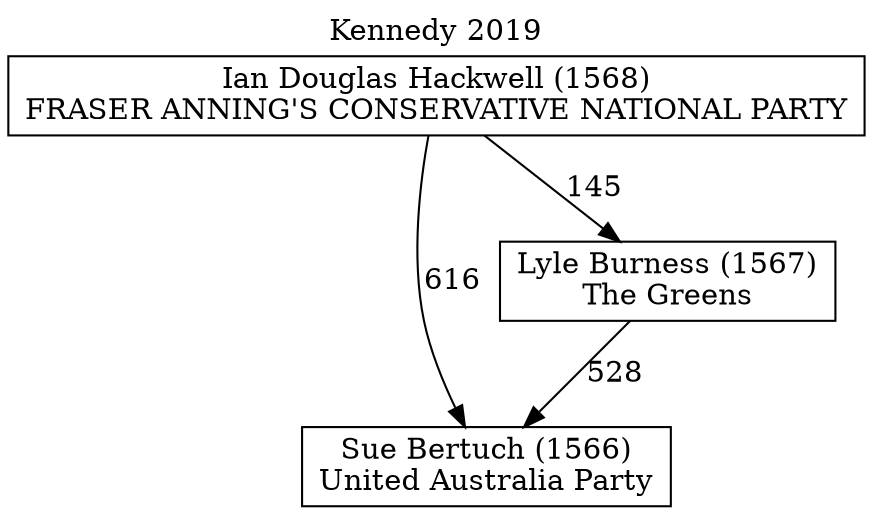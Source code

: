 // House preference flow
digraph "Sue Bertuch (1566)_Kennedy_2019" {
	graph [label="Kennedy 2019" labelloc=t mclimit=10]
	node [shape=box]
	"Sue Bertuch (1566)" [label="Sue Bertuch (1566)
United Australia Party"]
	"Lyle Burness (1567)" [label="Lyle Burness (1567)
The Greens"]
	"Ian Douglas Hackwell (1568)" [label="Ian Douglas Hackwell (1568)
FRASER ANNING'S CONSERVATIVE NATIONAL PARTY"]
	"Lyle Burness (1567)" -> "Sue Bertuch (1566)" [label=528]
	"Ian Douglas Hackwell (1568)" -> "Lyle Burness (1567)" [label=145]
	"Ian Douglas Hackwell (1568)" -> "Sue Bertuch (1566)" [label=616]
}
